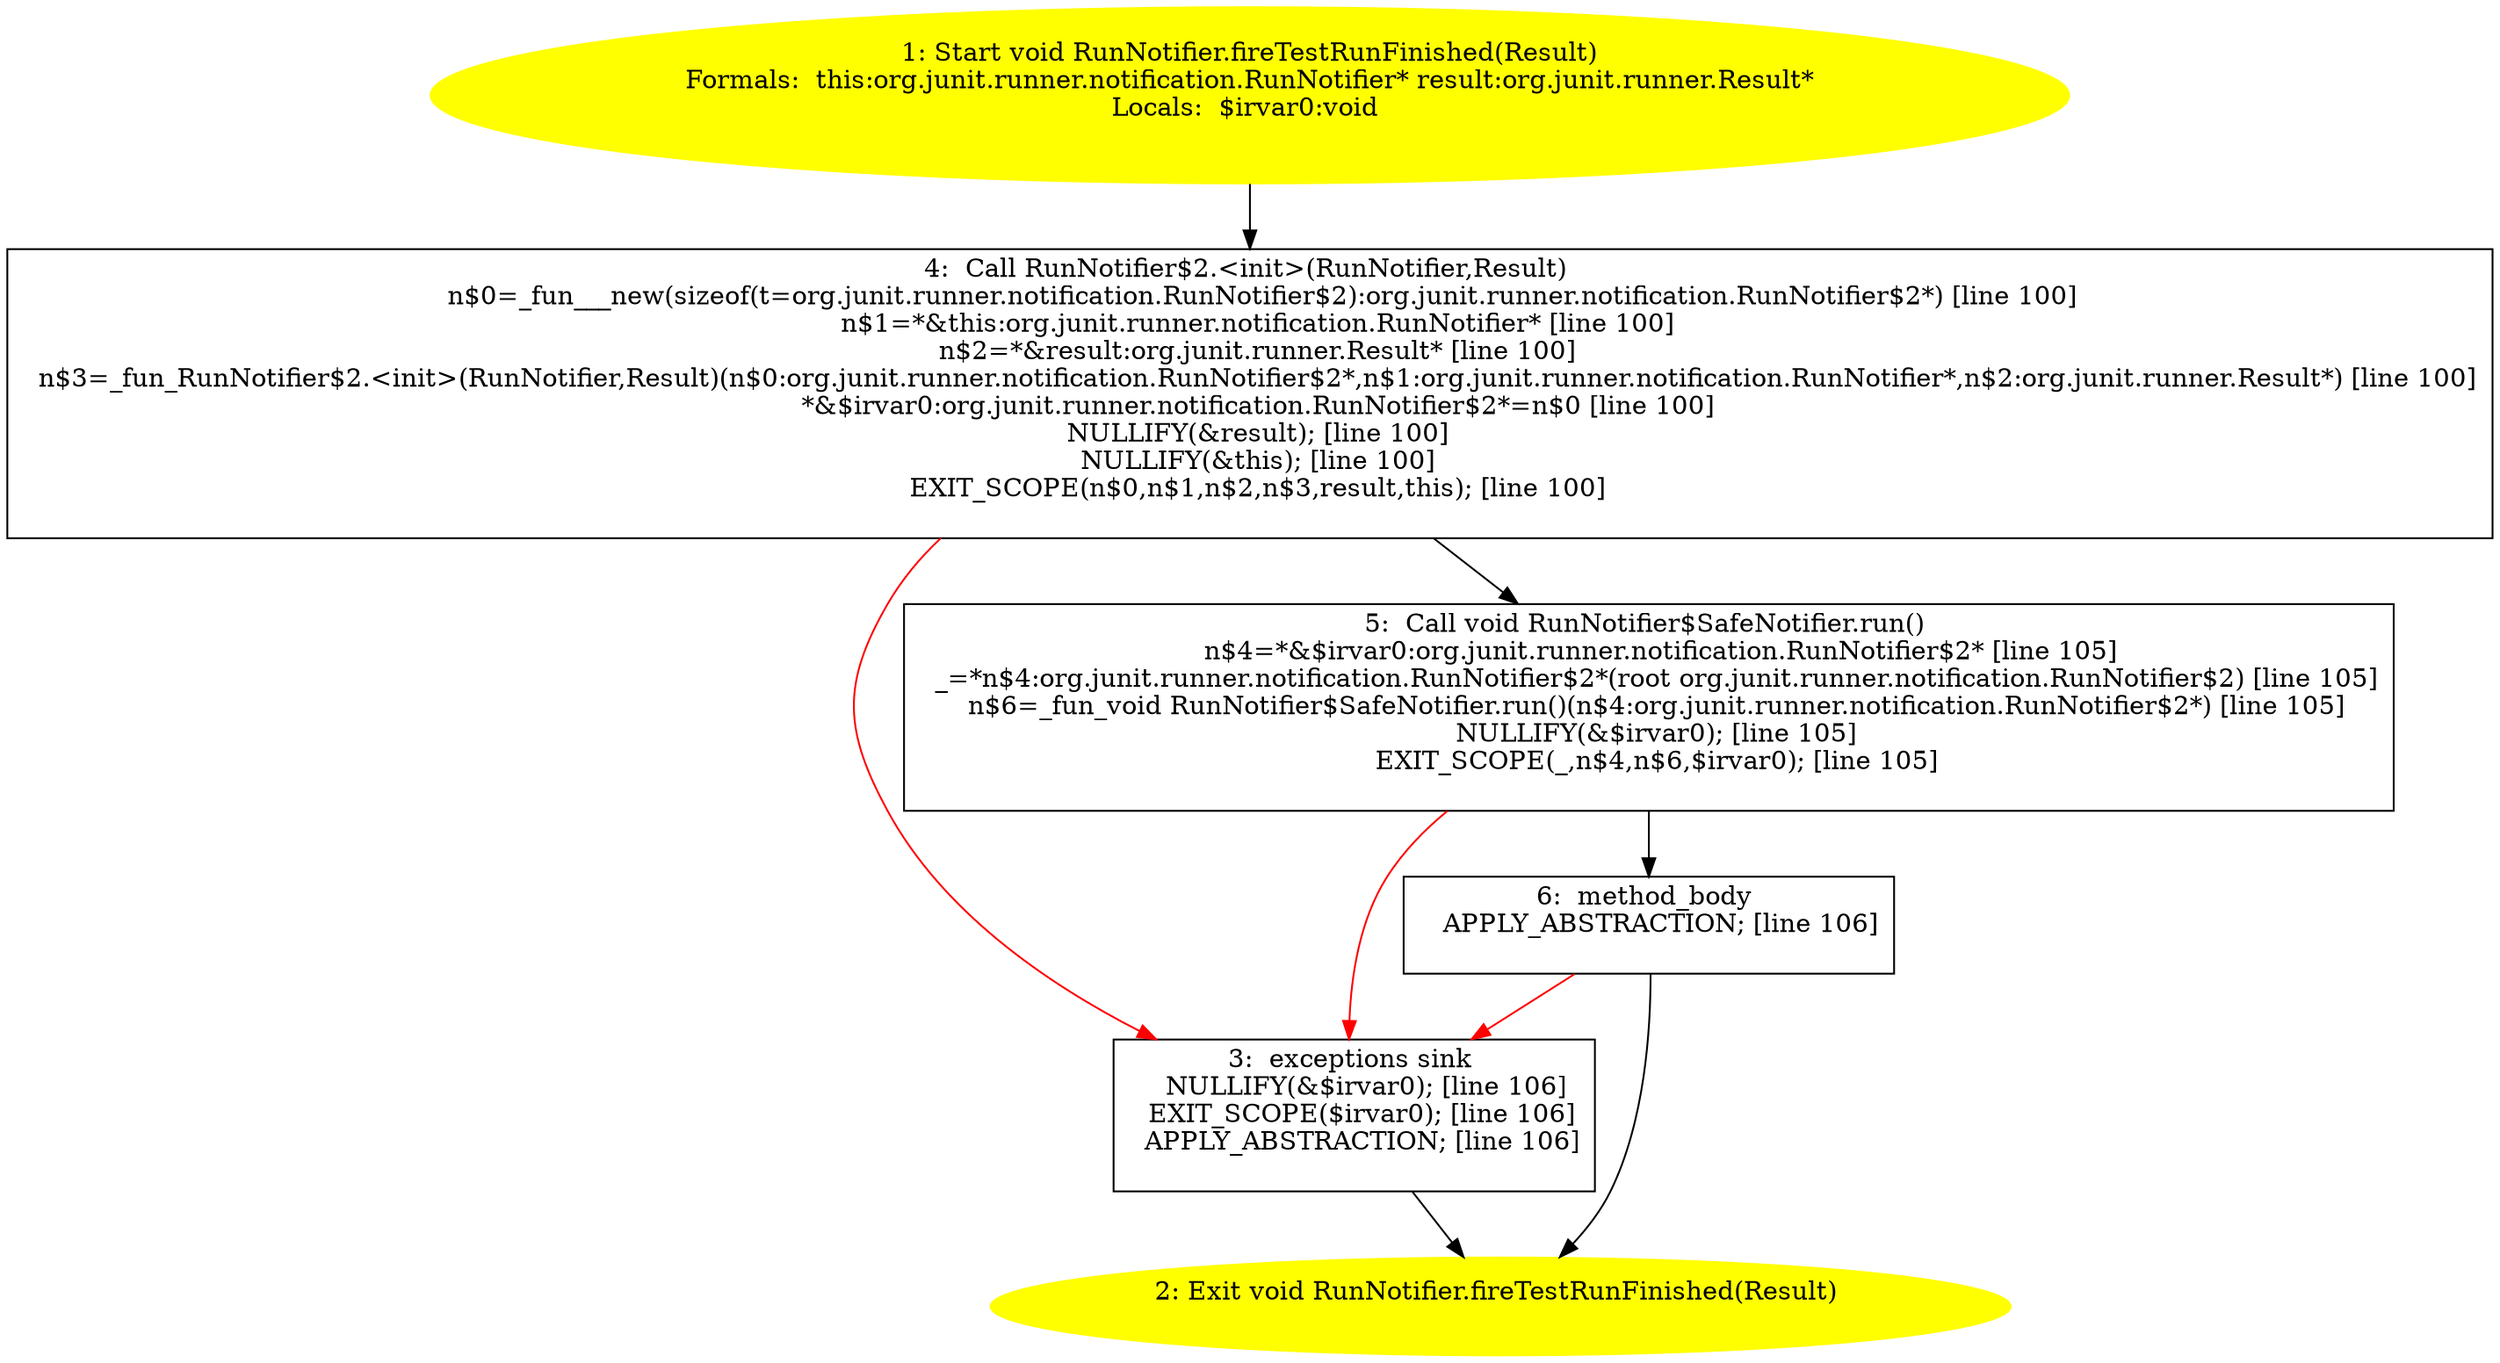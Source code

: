 /* @generated */
digraph cfg {
"org.junit.runner.notification.RunNotifier.fireTestRunFinished(org.junit.runner.Result):void.d0ee5b19f7149fa0b7660eb5f3ebfae9_1" [label="1: Start void RunNotifier.fireTestRunFinished(Result)\nFormals:  this:org.junit.runner.notification.RunNotifier* result:org.junit.runner.Result*\nLocals:  $irvar0:void \n  " color=yellow style=filled]
	

	 "org.junit.runner.notification.RunNotifier.fireTestRunFinished(org.junit.runner.Result):void.d0ee5b19f7149fa0b7660eb5f3ebfae9_1" -> "org.junit.runner.notification.RunNotifier.fireTestRunFinished(org.junit.runner.Result):void.d0ee5b19f7149fa0b7660eb5f3ebfae9_4" ;
"org.junit.runner.notification.RunNotifier.fireTestRunFinished(org.junit.runner.Result):void.d0ee5b19f7149fa0b7660eb5f3ebfae9_2" [label="2: Exit void RunNotifier.fireTestRunFinished(Result) \n  " color=yellow style=filled]
	

"org.junit.runner.notification.RunNotifier.fireTestRunFinished(org.junit.runner.Result):void.d0ee5b19f7149fa0b7660eb5f3ebfae9_3" [label="3:  exceptions sink \n   NULLIFY(&$irvar0); [line 106]\n  EXIT_SCOPE($irvar0); [line 106]\n  APPLY_ABSTRACTION; [line 106]\n " shape="box"]
	

	 "org.junit.runner.notification.RunNotifier.fireTestRunFinished(org.junit.runner.Result):void.d0ee5b19f7149fa0b7660eb5f3ebfae9_3" -> "org.junit.runner.notification.RunNotifier.fireTestRunFinished(org.junit.runner.Result):void.d0ee5b19f7149fa0b7660eb5f3ebfae9_2" ;
"org.junit.runner.notification.RunNotifier.fireTestRunFinished(org.junit.runner.Result):void.d0ee5b19f7149fa0b7660eb5f3ebfae9_4" [label="4:  Call RunNotifier$2.<init>(RunNotifier,Result) \n   n$0=_fun___new(sizeof(t=org.junit.runner.notification.RunNotifier$2):org.junit.runner.notification.RunNotifier$2*) [line 100]\n  n$1=*&this:org.junit.runner.notification.RunNotifier* [line 100]\n  n$2=*&result:org.junit.runner.Result* [line 100]\n  n$3=_fun_RunNotifier$2.<init>(RunNotifier,Result)(n$0:org.junit.runner.notification.RunNotifier$2*,n$1:org.junit.runner.notification.RunNotifier*,n$2:org.junit.runner.Result*) [line 100]\n  *&$irvar0:org.junit.runner.notification.RunNotifier$2*=n$0 [line 100]\n  NULLIFY(&result); [line 100]\n  NULLIFY(&this); [line 100]\n  EXIT_SCOPE(n$0,n$1,n$2,n$3,result,this); [line 100]\n " shape="box"]
	

	 "org.junit.runner.notification.RunNotifier.fireTestRunFinished(org.junit.runner.Result):void.d0ee5b19f7149fa0b7660eb5f3ebfae9_4" -> "org.junit.runner.notification.RunNotifier.fireTestRunFinished(org.junit.runner.Result):void.d0ee5b19f7149fa0b7660eb5f3ebfae9_5" ;
	 "org.junit.runner.notification.RunNotifier.fireTestRunFinished(org.junit.runner.Result):void.d0ee5b19f7149fa0b7660eb5f3ebfae9_4" -> "org.junit.runner.notification.RunNotifier.fireTestRunFinished(org.junit.runner.Result):void.d0ee5b19f7149fa0b7660eb5f3ebfae9_3" [color="red" ];
"org.junit.runner.notification.RunNotifier.fireTestRunFinished(org.junit.runner.Result):void.d0ee5b19f7149fa0b7660eb5f3ebfae9_5" [label="5:  Call void RunNotifier$SafeNotifier.run() \n   n$4=*&$irvar0:org.junit.runner.notification.RunNotifier$2* [line 105]\n  _=*n$4:org.junit.runner.notification.RunNotifier$2*(root org.junit.runner.notification.RunNotifier$2) [line 105]\n  n$6=_fun_void RunNotifier$SafeNotifier.run()(n$4:org.junit.runner.notification.RunNotifier$2*) [line 105]\n  NULLIFY(&$irvar0); [line 105]\n  EXIT_SCOPE(_,n$4,n$6,$irvar0); [line 105]\n " shape="box"]
	

	 "org.junit.runner.notification.RunNotifier.fireTestRunFinished(org.junit.runner.Result):void.d0ee5b19f7149fa0b7660eb5f3ebfae9_5" -> "org.junit.runner.notification.RunNotifier.fireTestRunFinished(org.junit.runner.Result):void.d0ee5b19f7149fa0b7660eb5f3ebfae9_6" ;
	 "org.junit.runner.notification.RunNotifier.fireTestRunFinished(org.junit.runner.Result):void.d0ee5b19f7149fa0b7660eb5f3ebfae9_5" -> "org.junit.runner.notification.RunNotifier.fireTestRunFinished(org.junit.runner.Result):void.d0ee5b19f7149fa0b7660eb5f3ebfae9_3" [color="red" ];
"org.junit.runner.notification.RunNotifier.fireTestRunFinished(org.junit.runner.Result):void.d0ee5b19f7149fa0b7660eb5f3ebfae9_6" [label="6:  method_body \n   APPLY_ABSTRACTION; [line 106]\n " shape="box"]
	

	 "org.junit.runner.notification.RunNotifier.fireTestRunFinished(org.junit.runner.Result):void.d0ee5b19f7149fa0b7660eb5f3ebfae9_6" -> "org.junit.runner.notification.RunNotifier.fireTestRunFinished(org.junit.runner.Result):void.d0ee5b19f7149fa0b7660eb5f3ebfae9_2" ;
	 "org.junit.runner.notification.RunNotifier.fireTestRunFinished(org.junit.runner.Result):void.d0ee5b19f7149fa0b7660eb5f3ebfae9_6" -> "org.junit.runner.notification.RunNotifier.fireTestRunFinished(org.junit.runner.Result):void.d0ee5b19f7149fa0b7660eb5f3ebfae9_3" [color="red" ];
}
